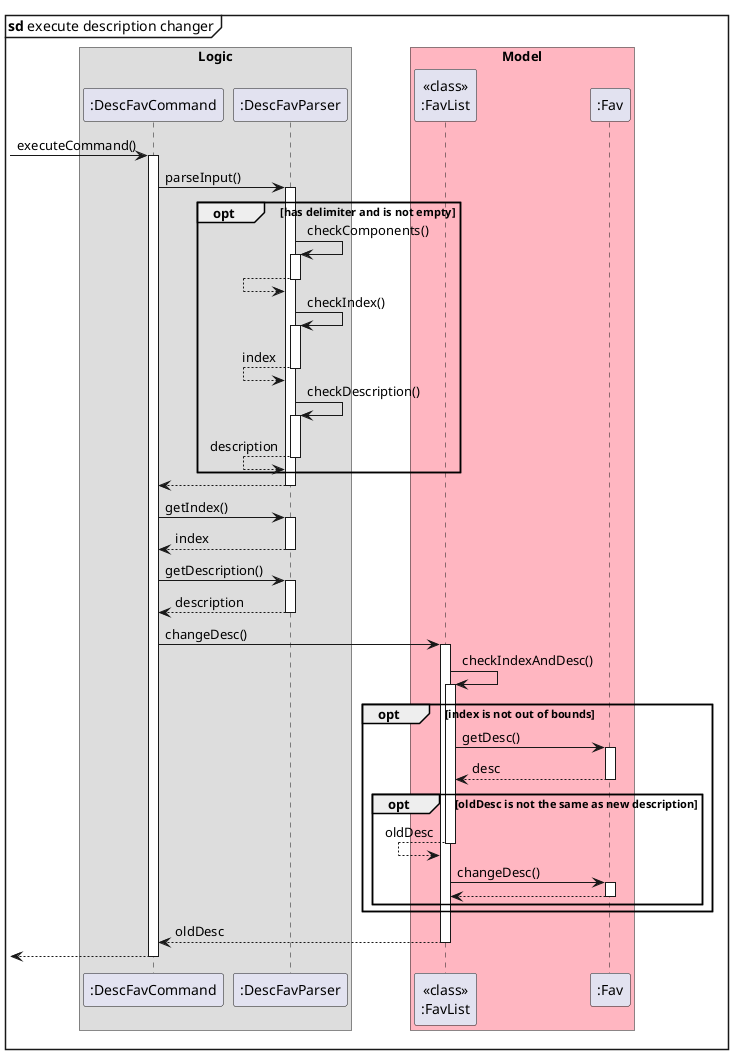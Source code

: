 @startuml
mainframe **sd** execute description changer
skinparam BoxPadding 10
box Logic
[->":DescFavCommand":executeCommand()
activate ":DescFavCommand"
":DescFavCommand" -> ":DescFavParser": parseInput()
activate ":DescFavParser"
opt has delimiter and is not empty
":DescFavParser" -> ":DescFavParser":checkComponents()
activate ":DescFavParser"
":DescFavParser" <-- ":DescFavParser"
deactivate ":DescFavParser"
":DescFavParser" -> ":DescFavParser":checkIndex()
activate ":DescFavParser"
":DescFavParser" <-- ":DescFavParser": index
deactivate ":DescFavParser"
":DescFavParser" -> ":DescFavParser":checkDescription()
activate ":DescFavParser"
":DescFavParser" <-- ":DescFavParser": description
deactivate ":DescFavParser"
end

":DescFavCommand" <-- ":DescFavParser":
deactivate ":DescFavParser"

":DescFavCommand" -> ":DescFavParser": getIndex()
activate ":DescFavParser"
":DescFavCommand" <-- ":DescFavParser": index
deactivate ":DescFavParser"

":DescFavCommand" -> ":DescFavParser": getDescription()
activate ":DescFavParser"
":DescFavCommand" <-- ":DescFavParser": description
deactivate ":DescFavParser"
end box

box Model#lightPink
":DescFavCommand" -> "<<class>>\n:FavList": changeDesc()
activate "<<class>>\n:FavList"

"<<class>>\n:FavList" -> "<<class>>\n:FavList" : checkIndexAndDesc()
activate "<<class>>\n:FavList"
opt index is not out of bounds
"<<class>>\n:FavList" -> ":Fav" : getDesc()
activate ":Fav"
"<<class>>\n:FavList" <-- ":Fav" : desc
deactivate ":Fav"
opt oldDesc is not the same as new description
"<<class>>\n:FavList" <-- "<<class>>\n:FavList" : oldDesc
deactivate "<<class>>\n:FavList"

"<<class>>\n:FavList" -> ":Fav" : changeDesc()
activate ":Fav"
"<<class>>\n:FavList" <-- ":Fav"
deactivate ":Fav"
end
end

":DescFavCommand" <-- "<<class>>\n:FavList": oldDesc
deactivate "<<class>>\n:FavList"
end box
[<--":DescFavCommand"
deactivate ":DescFavCommand"
@enduml
